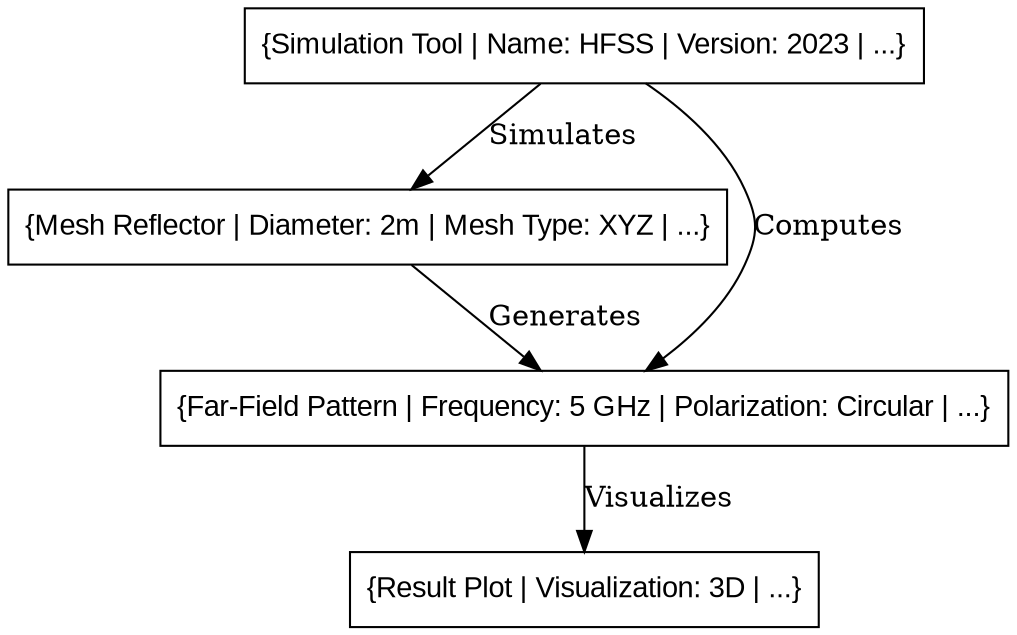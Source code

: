 digraph FarFieldPattern {
  node [shape=record, fontname="Arial"];

  Antenna [label="{Mesh Reflector | Diameter: 2m | Mesh Type: XYZ | ...}" shape=box];

  FarFieldPattern [label="{Far-Field Pattern | Frequency: 5 GHz | Polarization: Circular | ...}" shape=box];

  SimulationTool [label="{Simulation Tool | Name: HFSS | Version: 2023 | ...}" shape=box];

  Antenna -> FarFieldPattern [label="Generates"];
  SimulationTool -> Antenna [label="Simulates"];
  SimulationTool -> FarFieldPattern [label="Computes"];

  ResultPlot [label="{Result Plot | Visualization: 3D | ...}" shape=box];

  FarFieldPattern -> ResultPlot [label="Visualizes"];
}
